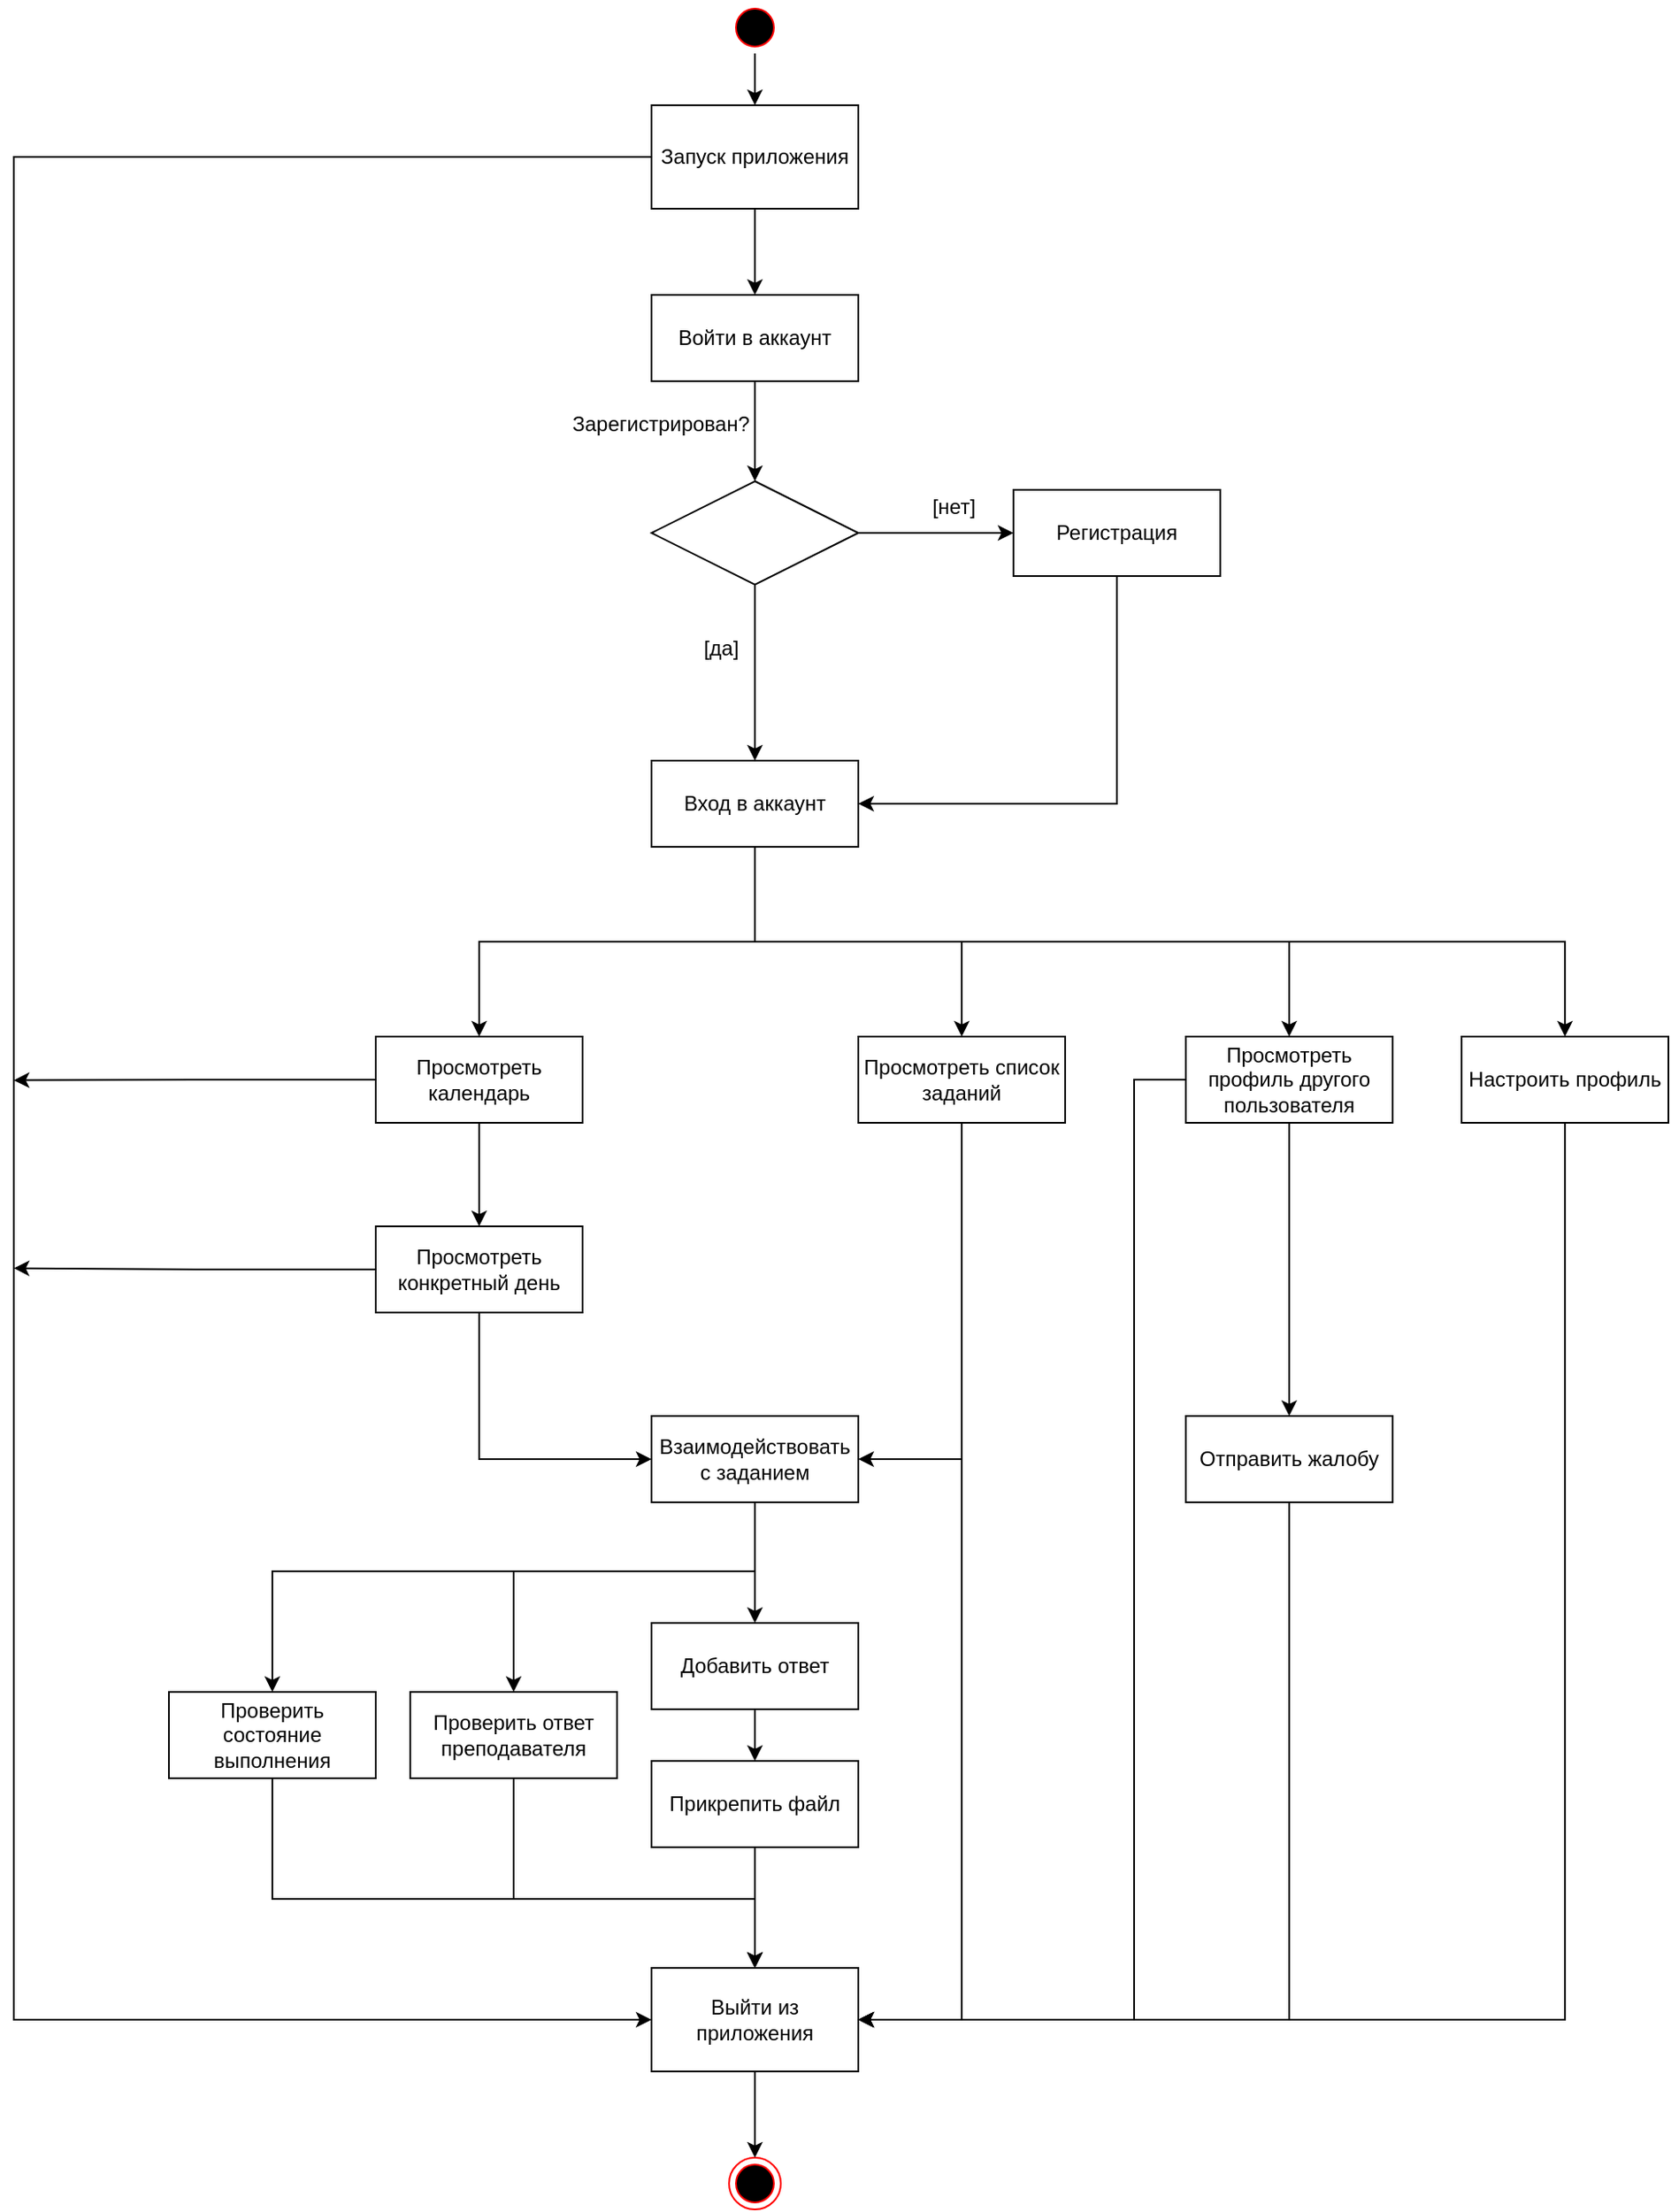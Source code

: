 <mxfile version="24.0.7" type="device">
  <diagram name="Страница 1" id="K_nZ64Utd5DLflTbeKIy">
    <mxGraphModel dx="4064" dy="1169" grid="1" gridSize="10" guides="1" tooltips="1" connect="1" arrows="1" fold="1" page="1" pageScale="1" pageWidth="827" pageHeight="1169" math="0" shadow="0">
      <root>
        <mxCell id="0" />
        <mxCell id="1" parent="0" />
        <mxCell id="NYu8AcVOIsEXXXueLIA_-5" style="edgeStyle=orthogonalEdgeStyle;rounded=0;orthogonalLoop=1;jettySize=auto;html=1;entryX=0;entryY=0.5;entryDx=0;entryDy=0;" parent="1" source="NYu8AcVOIsEXXXueLIA_-7" target="gNkD2l2tRffT2OGlJnD8-1" edge="1">
          <mxGeometry relative="1" as="geometry">
            <mxPoint x="290" y="223" as="targetPoint" />
            <Array as="points">
              <mxPoint x="-140" y="90" />
              <mxPoint x="-140" y="1170" />
            </Array>
          </mxGeometry>
        </mxCell>
        <mxCell id="oowMZ_tj7tG44vQV4qfk-1" style="edgeStyle=orthogonalEdgeStyle;rounded=0;orthogonalLoop=1;jettySize=auto;html=1;exitX=0.5;exitY=1;exitDx=0;exitDy=0;entryX=0.5;entryY=0;entryDx=0;entryDy=0;" parent="1" source="NYu8AcVOIsEXXXueLIA_-7" target="NYu8AcVOIsEXXXueLIA_-10" edge="1">
          <mxGeometry relative="1" as="geometry" />
        </mxCell>
        <mxCell id="NYu8AcVOIsEXXXueLIA_-7" value="Запуск приложения" style="rounded=0;whiteSpace=wrap;html=1;" parent="1" vertex="1">
          <mxGeometry x="230" y="60" width="120" height="60" as="geometry" />
        </mxCell>
        <mxCell id="oowMZ_tj7tG44vQV4qfk-4" style="edgeStyle=orthogonalEdgeStyle;rounded=0;orthogonalLoop=1;jettySize=auto;html=1;exitX=0.5;exitY=1;exitDx=0;exitDy=0;entryX=0.5;entryY=0;entryDx=0;entryDy=0;" parent="1" source="NYu8AcVOIsEXXXueLIA_-10" target="oowMZ_tj7tG44vQV4qfk-2" edge="1">
          <mxGeometry relative="1" as="geometry" />
        </mxCell>
        <mxCell id="NYu8AcVOIsEXXXueLIA_-10" value="Войти в аккаунт" style="html=1;whiteSpace=wrap;" parent="1" vertex="1">
          <mxGeometry x="230" y="170" width="120" height="50" as="geometry" />
        </mxCell>
        <mxCell id="NYu8AcVOIsEXXXueLIA_-18" value="" style="ellipse;html=1;shape=endState;fillColor=#000000;strokeColor=#ff0000;" parent="1" vertex="1">
          <mxGeometry x="275" y="1250" width="30" height="30" as="geometry" />
        </mxCell>
        <mxCell id="oowMZ_tj7tG44vQV4qfk-10" style="edgeStyle=orthogonalEdgeStyle;rounded=0;orthogonalLoop=1;jettySize=auto;html=1;exitX=0.5;exitY=1;exitDx=0;exitDy=0;entryX=1;entryY=0.5;entryDx=0;entryDy=0;" parent="1" source="NYu8AcVOIsEXXXueLIA_-22" target="oowMZ_tj7tG44vQV4qfk-9" edge="1">
          <mxGeometry relative="1" as="geometry" />
        </mxCell>
        <mxCell id="NYu8AcVOIsEXXXueLIA_-22" value="Регистрация" style="whiteSpace=wrap;html=1;fillColor=rgb(255, 255, 255);strokeColor=rgb(0, 0, 0);fontColor=rgb(0, 0, 0);" parent="1" vertex="1">
          <mxGeometry x="440" y="283" width="120" height="50" as="geometry" />
        </mxCell>
        <mxCell id="NYu8AcVOIsEXXXueLIA_-25" style="edgeStyle=orthogonalEdgeStyle;rounded=0;orthogonalLoop=1;jettySize=auto;html=1;entryX=0.5;entryY=0;entryDx=0;entryDy=0;" parent="1" source="NYu8AcVOIsEXXXueLIA_-26" target="NYu8AcVOIsEXXXueLIA_-7" edge="1">
          <mxGeometry relative="1" as="geometry" />
        </mxCell>
        <mxCell id="NYu8AcVOIsEXXXueLIA_-26" value="" style="ellipse;html=1;shape=startState;fillColor=#000000;strokeColor=#ff0000;" parent="1" vertex="1">
          <mxGeometry x="275" width="30" height="30" as="geometry" />
        </mxCell>
        <mxCell id="gNkD2l2tRffT2OGlJnD8-4" style="edgeStyle=orthogonalEdgeStyle;rounded=0;orthogonalLoop=1;jettySize=auto;html=1;entryX=0.5;entryY=0;entryDx=0;entryDy=0;" parent="1" source="gNkD2l2tRffT2OGlJnD8-1" target="NYu8AcVOIsEXXXueLIA_-18" edge="1">
          <mxGeometry relative="1" as="geometry" />
        </mxCell>
        <mxCell id="gNkD2l2tRffT2OGlJnD8-1" value="Выйти из приложения" style="rounded=0;whiteSpace=wrap;html=1;" parent="1" vertex="1">
          <mxGeometry x="230" y="1140" width="120" height="60" as="geometry" />
        </mxCell>
        <mxCell id="oowMZ_tj7tG44vQV4qfk-5" style="edgeStyle=orthogonalEdgeStyle;rounded=0;orthogonalLoop=1;jettySize=auto;html=1;exitX=0.5;exitY=1;exitDx=0;exitDy=0;entryX=0.5;entryY=0;entryDx=0;entryDy=0;" parent="1" source="oowMZ_tj7tG44vQV4qfk-2" target="oowMZ_tj7tG44vQV4qfk-9" edge="1">
          <mxGeometry relative="1" as="geometry">
            <mxPoint x="289.957" y="420" as="targetPoint" />
          </mxGeometry>
        </mxCell>
        <mxCell id="oowMZ_tj7tG44vQV4qfk-6" style="edgeStyle=orthogonalEdgeStyle;rounded=0;orthogonalLoop=1;jettySize=auto;html=1;exitX=1;exitY=0.5;exitDx=0;exitDy=0;entryX=0;entryY=0.5;entryDx=0;entryDy=0;" parent="1" source="oowMZ_tj7tG44vQV4qfk-2" target="NYu8AcVOIsEXXXueLIA_-22" edge="1">
          <mxGeometry relative="1" as="geometry">
            <mxPoint x="440" y="308" as="targetPoint" />
          </mxGeometry>
        </mxCell>
        <mxCell id="oowMZ_tj7tG44vQV4qfk-2" value="" style="rhombus;whiteSpace=wrap;html=1;" parent="1" vertex="1">
          <mxGeometry x="230" y="278" width="120" height="60" as="geometry" />
        </mxCell>
        <mxCell id="oowMZ_tj7tG44vQV4qfk-3" value="Зарегистрирован?" style="text;html=1;align=center;verticalAlign=middle;resizable=0;points=[];autosize=1;strokeColor=none;fillColor=none;" parent="1" vertex="1">
          <mxGeometry x="170" y="230" width="130" height="30" as="geometry" />
        </mxCell>
        <mxCell id="oowMZ_tj7tG44vQV4qfk-7" value="[нет]" style="text;html=1;align=center;verticalAlign=middle;resizable=0;points=[];autosize=1;strokeColor=none;fillColor=none;" parent="1" vertex="1">
          <mxGeometry x="380" y="278" width="50" height="30" as="geometry" />
        </mxCell>
        <mxCell id="oowMZ_tj7tG44vQV4qfk-8" value="[да]" style="text;html=1;align=center;verticalAlign=middle;resizable=0;points=[];autosize=1;strokeColor=none;fillColor=none;" parent="1" vertex="1">
          <mxGeometry x="250" y="360" width="40" height="30" as="geometry" />
        </mxCell>
        <mxCell id="oowMZ_tj7tG44vQV4qfk-16" style="edgeStyle=orthogonalEdgeStyle;rounded=0;orthogonalLoop=1;jettySize=auto;html=1;exitX=0.5;exitY=1;exitDx=0;exitDy=0;" parent="1" source="oowMZ_tj7tG44vQV4qfk-9" target="oowMZ_tj7tG44vQV4qfk-15" edge="1">
          <mxGeometry relative="1" as="geometry">
            <Array as="points">
              <mxPoint x="290" y="545" />
              <mxPoint x="130" y="545" />
            </Array>
          </mxGeometry>
        </mxCell>
        <mxCell id="oowMZ_tj7tG44vQV4qfk-23" style="edgeStyle=orthogonalEdgeStyle;rounded=0;orthogonalLoop=1;jettySize=auto;html=1;exitX=0.5;exitY=1;exitDx=0;exitDy=0;" parent="1" source="oowMZ_tj7tG44vQV4qfk-9" target="oowMZ_tj7tG44vQV4qfk-22" edge="1">
          <mxGeometry relative="1" as="geometry" />
        </mxCell>
        <mxCell id="oowMZ_tj7tG44vQV4qfk-26" style="edgeStyle=orthogonalEdgeStyle;rounded=0;orthogonalLoop=1;jettySize=auto;html=1;exitX=0.5;exitY=1;exitDx=0;exitDy=0;entryX=0.5;entryY=0;entryDx=0;entryDy=0;" parent="1" source="oowMZ_tj7tG44vQV4qfk-9" target="oowMZ_tj7tG44vQV4qfk-25" edge="1">
          <mxGeometry relative="1" as="geometry" />
        </mxCell>
        <mxCell id="oowMZ_tj7tG44vQV4qfk-37" style="edgeStyle=orthogonalEdgeStyle;rounded=0;orthogonalLoop=1;jettySize=auto;html=1;exitX=0.5;exitY=1;exitDx=0;exitDy=0;entryX=0.5;entryY=0;entryDx=0;entryDy=0;" parent="1" source="oowMZ_tj7tG44vQV4qfk-9" target="oowMZ_tj7tG44vQV4qfk-11" edge="1">
          <mxGeometry relative="1" as="geometry" />
        </mxCell>
        <mxCell id="oowMZ_tj7tG44vQV4qfk-9" value="Вход в аккаунт" style="whiteSpace=wrap;html=1;fillColor=rgb(255, 255, 255);strokeColor=rgb(0, 0, 0);fontColor=rgb(0, 0, 0);" parent="1" vertex="1">
          <mxGeometry x="230" y="440" width="120" height="50" as="geometry" />
        </mxCell>
        <mxCell id="oowMZ_tj7tG44vQV4qfk-38" style="edgeStyle=orthogonalEdgeStyle;rounded=0;orthogonalLoop=1;jettySize=auto;html=1;exitX=0.5;exitY=1;exitDx=0;exitDy=0;entryX=1;entryY=0.5;entryDx=0;entryDy=0;" parent="1" source="oowMZ_tj7tG44vQV4qfk-11" target="gNkD2l2tRffT2OGlJnD8-1" edge="1">
          <mxGeometry relative="1" as="geometry" />
        </mxCell>
        <mxCell id="oowMZ_tj7tG44vQV4qfk-11" value="Настроить профиль" style="whiteSpace=wrap;html=1;fillColor=rgb(255, 255, 255);strokeColor=rgb(0, 0, 0);fontColor=rgb(0, 0, 0);" parent="1" vertex="1">
          <mxGeometry x="700" y="600" width="120" height="50" as="geometry" />
        </mxCell>
        <mxCell id="oowMZ_tj7tG44vQV4qfk-18" style="edgeStyle=orthogonalEdgeStyle;rounded=0;orthogonalLoop=1;jettySize=auto;html=1;exitX=0.5;exitY=1;exitDx=0;exitDy=0;entryX=0.5;entryY=0;entryDx=0;entryDy=0;" parent="1" source="oowMZ_tj7tG44vQV4qfk-15" target="oowMZ_tj7tG44vQV4qfk-17" edge="1">
          <mxGeometry relative="1" as="geometry" />
        </mxCell>
        <mxCell id="oowMZ_tj7tG44vQV4qfk-30" style="edgeStyle=orthogonalEdgeStyle;rounded=0;orthogonalLoop=1;jettySize=auto;html=1;exitX=0;exitY=0.5;exitDx=0;exitDy=0;" parent="1" source="oowMZ_tj7tG44vQV4qfk-15" edge="1">
          <mxGeometry relative="1" as="geometry">
            <mxPoint x="-140.0" y="625.316" as="targetPoint" />
          </mxGeometry>
        </mxCell>
        <mxCell id="oowMZ_tj7tG44vQV4qfk-15" value="Просмотреть календарь" style="whiteSpace=wrap;html=1;fillColor=rgb(255, 255, 255);strokeColor=rgb(0, 0, 0);fontColor=rgb(0, 0, 0);" parent="1" vertex="1">
          <mxGeometry x="70" y="600" width="120" height="50" as="geometry" />
        </mxCell>
        <mxCell id="oowMZ_tj7tG44vQV4qfk-20" style="edgeStyle=orthogonalEdgeStyle;rounded=0;orthogonalLoop=1;jettySize=auto;html=1;exitX=0.5;exitY=1;exitDx=0;exitDy=0;entryX=0;entryY=0.5;entryDx=0;entryDy=0;" parent="1" source="oowMZ_tj7tG44vQV4qfk-17" target="oowMZ_tj7tG44vQV4qfk-19" edge="1">
          <mxGeometry relative="1" as="geometry" />
        </mxCell>
        <mxCell id="oowMZ_tj7tG44vQV4qfk-35" style="edgeStyle=orthogonalEdgeStyle;rounded=0;orthogonalLoop=1;jettySize=auto;html=1;exitX=0;exitY=0.5;exitDx=0;exitDy=0;" parent="1" source="oowMZ_tj7tG44vQV4qfk-17" edge="1">
          <mxGeometry relative="1" as="geometry">
            <mxPoint x="-140" y="734.308" as="targetPoint" />
          </mxGeometry>
        </mxCell>
        <mxCell id="oowMZ_tj7tG44vQV4qfk-17" value="Просмотреть конкретный день" style="whiteSpace=wrap;html=1;fillColor=rgb(255, 255, 255);strokeColor=rgb(0, 0, 0);fontColor=rgb(0, 0, 0);" parent="1" vertex="1">
          <mxGeometry x="70" y="710" width="120" height="50" as="geometry" />
        </mxCell>
        <mxCell id="ACUeKVoIydhBSOfqzN04-4" style="edgeStyle=orthogonalEdgeStyle;rounded=0;orthogonalLoop=1;jettySize=auto;html=1;exitX=0.5;exitY=1;exitDx=0;exitDy=0;entryX=0.5;entryY=0;entryDx=0;entryDy=0;" parent="1" source="oowMZ_tj7tG44vQV4qfk-19" target="ACUeKVoIydhBSOfqzN04-1" edge="1">
          <mxGeometry relative="1" as="geometry">
            <Array as="points">
              <mxPoint x="290" y="910" />
              <mxPoint x="10" y="910" />
            </Array>
          </mxGeometry>
        </mxCell>
        <mxCell id="ACUeKVoIydhBSOfqzN04-5" style="edgeStyle=orthogonalEdgeStyle;rounded=0;orthogonalLoop=1;jettySize=auto;html=1;exitX=0.5;exitY=1;exitDx=0;exitDy=0;entryX=0.5;entryY=0;entryDx=0;entryDy=0;" parent="1" source="oowMZ_tj7tG44vQV4qfk-19" target="ACUeKVoIydhBSOfqzN04-2" edge="1">
          <mxGeometry relative="1" as="geometry">
            <Array as="points">
              <mxPoint x="290" y="910" />
              <mxPoint x="150" y="910" />
            </Array>
          </mxGeometry>
        </mxCell>
        <mxCell id="ACUeKVoIydhBSOfqzN04-9" style="edgeStyle=orthogonalEdgeStyle;rounded=0;orthogonalLoop=1;jettySize=auto;html=1;exitX=0.5;exitY=1;exitDx=0;exitDy=0;entryX=0.5;entryY=0;entryDx=0;entryDy=0;" parent="1" source="oowMZ_tj7tG44vQV4qfk-19" target="ACUeKVoIydhBSOfqzN04-8" edge="1">
          <mxGeometry relative="1" as="geometry" />
        </mxCell>
        <mxCell id="oowMZ_tj7tG44vQV4qfk-19" value="Взаимодействовать с заданием" style="whiteSpace=wrap;html=1;fillColor=rgb(255, 255, 255);strokeColor=rgb(0, 0, 0);fontColor=rgb(0, 0, 0);" parent="1" vertex="1">
          <mxGeometry x="230" y="820" width="120" height="50" as="geometry" />
        </mxCell>
        <mxCell id="oowMZ_tj7tG44vQV4qfk-24" style="edgeStyle=orthogonalEdgeStyle;rounded=0;orthogonalLoop=1;jettySize=auto;html=1;exitX=0.5;exitY=1;exitDx=0;exitDy=0;entryX=1;entryY=0.5;entryDx=0;entryDy=0;" parent="1" source="oowMZ_tj7tG44vQV4qfk-22" target="oowMZ_tj7tG44vQV4qfk-19" edge="1">
          <mxGeometry relative="1" as="geometry" />
        </mxCell>
        <mxCell id="oowMZ_tj7tG44vQV4qfk-33" style="edgeStyle=orthogonalEdgeStyle;rounded=0;orthogonalLoop=1;jettySize=auto;html=1;exitX=0.5;exitY=1;exitDx=0;exitDy=0;entryX=1;entryY=0.5;entryDx=0;entryDy=0;" parent="1" source="oowMZ_tj7tG44vQV4qfk-22" target="gNkD2l2tRffT2OGlJnD8-1" edge="1">
          <mxGeometry relative="1" as="geometry" />
        </mxCell>
        <mxCell id="oowMZ_tj7tG44vQV4qfk-22" value="Просмотреть список заданий" style="whiteSpace=wrap;html=1;fillColor=rgb(255, 255, 255);strokeColor=rgb(0, 0, 0);fontColor=rgb(0, 0, 0);" parent="1" vertex="1">
          <mxGeometry x="350" y="600" width="120" height="50" as="geometry" />
        </mxCell>
        <mxCell id="oowMZ_tj7tG44vQV4qfk-29" style="edgeStyle=orthogonalEdgeStyle;rounded=0;orthogonalLoop=1;jettySize=auto;html=1;exitX=0.5;exitY=1;exitDx=0;exitDy=0;entryX=0.5;entryY=0;entryDx=0;entryDy=0;" parent="1" source="oowMZ_tj7tG44vQV4qfk-25" target="oowMZ_tj7tG44vQV4qfk-28" edge="1">
          <mxGeometry relative="1" as="geometry" />
        </mxCell>
        <mxCell id="oowMZ_tj7tG44vQV4qfk-36" style="edgeStyle=orthogonalEdgeStyle;rounded=0;orthogonalLoop=1;jettySize=auto;html=1;exitX=0;exitY=0.5;exitDx=0;exitDy=0;entryX=1;entryY=0.5;entryDx=0;entryDy=0;" parent="1" source="oowMZ_tj7tG44vQV4qfk-25" target="gNkD2l2tRffT2OGlJnD8-1" edge="1">
          <mxGeometry relative="1" as="geometry">
            <Array as="points">
              <mxPoint x="510" y="625" />
              <mxPoint x="510" y="1170" />
            </Array>
          </mxGeometry>
        </mxCell>
        <mxCell id="oowMZ_tj7tG44vQV4qfk-25" value="Просмотреть профиль другого пользователя" style="whiteSpace=wrap;html=1;fillColor=rgb(255, 255, 255);strokeColor=rgb(0, 0, 0);fontColor=rgb(0, 0, 0);" parent="1" vertex="1">
          <mxGeometry x="540" y="600" width="120" height="50" as="geometry" />
        </mxCell>
        <mxCell id="oowMZ_tj7tG44vQV4qfk-34" style="edgeStyle=orthogonalEdgeStyle;rounded=0;orthogonalLoop=1;jettySize=auto;html=1;exitX=0.5;exitY=1;exitDx=0;exitDy=0;entryX=1;entryY=0.5;entryDx=0;entryDy=0;" parent="1" source="oowMZ_tj7tG44vQV4qfk-28" target="gNkD2l2tRffT2OGlJnD8-1" edge="1">
          <mxGeometry relative="1" as="geometry" />
        </mxCell>
        <mxCell id="oowMZ_tj7tG44vQV4qfk-28" value="Отправить жалобу" style="whiteSpace=wrap;html=1;fillColor=rgb(255, 255, 255);strokeColor=rgb(0, 0, 0);fontColor=rgb(0, 0, 0);" parent="1" vertex="1">
          <mxGeometry x="540" y="820" width="120" height="50" as="geometry" />
        </mxCell>
        <mxCell id="ACUeKVoIydhBSOfqzN04-6" style="edgeStyle=orthogonalEdgeStyle;rounded=0;orthogonalLoop=1;jettySize=auto;html=1;exitX=0.5;exitY=1;exitDx=0;exitDy=0;entryX=0.5;entryY=0;entryDx=0;entryDy=0;" parent="1" source="ACUeKVoIydhBSOfqzN04-1" target="gNkD2l2tRffT2OGlJnD8-1" edge="1">
          <mxGeometry relative="1" as="geometry">
            <Array as="points">
              <mxPoint x="10" y="1100" />
              <mxPoint x="290" y="1100" />
            </Array>
          </mxGeometry>
        </mxCell>
        <mxCell id="ACUeKVoIydhBSOfqzN04-1" value="Проверить состояние выполнения" style="whiteSpace=wrap;html=1;fillColor=rgb(255, 255, 255);strokeColor=rgb(0, 0, 0);fontColor=rgb(0, 0, 0);" parent="1" vertex="1">
          <mxGeometry x="-50" y="980" width="120" height="50" as="geometry" />
        </mxCell>
        <mxCell id="ACUeKVoIydhBSOfqzN04-7" style="edgeStyle=orthogonalEdgeStyle;rounded=0;orthogonalLoop=1;jettySize=auto;html=1;exitX=0.5;exitY=1;exitDx=0;exitDy=0;" parent="1" source="ACUeKVoIydhBSOfqzN04-2" edge="1">
          <mxGeometry relative="1" as="geometry">
            <mxPoint x="290" y="1140.0" as="targetPoint" />
            <Array as="points">
              <mxPoint x="150" y="1100" />
              <mxPoint x="290" y="1100" />
            </Array>
          </mxGeometry>
        </mxCell>
        <mxCell id="ACUeKVoIydhBSOfqzN04-2" value="Проверить ответ преподавателя" style="whiteSpace=wrap;html=1;fillColor=rgb(255, 255, 255);strokeColor=rgb(0, 0, 0);fontColor=rgb(0, 0, 0);" parent="1" vertex="1">
          <mxGeometry x="90" y="980" width="120" height="50" as="geometry" />
        </mxCell>
        <mxCell id="ACUeKVoIydhBSOfqzN04-12" style="edgeStyle=orthogonalEdgeStyle;rounded=0;orthogonalLoop=1;jettySize=auto;html=1;exitX=0.5;exitY=1;exitDx=0;exitDy=0;entryX=0.5;entryY=0;entryDx=0;entryDy=0;" parent="1" source="ACUeKVoIydhBSOfqzN04-8" target="ACUeKVoIydhBSOfqzN04-11" edge="1">
          <mxGeometry relative="1" as="geometry" />
        </mxCell>
        <mxCell id="ACUeKVoIydhBSOfqzN04-8" value="Добавить ответ" style="whiteSpace=wrap;html=1;fillColor=rgb(255, 255, 255);strokeColor=rgb(0, 0, 0);fontColor=rgb(0, 0, 0);" parent="1" vertex="1">
          <mxGeometry x="230" y="940" width="120" height="50" as="geometry" />
        </mxCell>
        <mxCell id="ACUeKVoIydhBSOfqzN04-13" style="edgeStyle=orthogonalEdgeStyle;rounded=0;orthogonalLoop=1;jettySize=auto;html=1;exitX=0.5;exitY=1;exitDx=0;exitDy=0;entryX=0.5;entryY=0;entryDx=0;entryDy=0;" parent="1" source="ACUeKVoIydhBSOfqzN04-11" target="gNkD2l2tRffT2OGlJnD8-1" edge="1">
          <mxGeometry relative="1" as="geometry" />
        </mxCell>
        <mxCell id="ACUeKVoIydhBSOfqzN04-11" value="Прикрепить файл" style="whiteSpace=wrap;html=1;fillColor=rgb(255, 255, 255);strokeColor=rgb(0, 0, 0);fontColor=rgb(0, 0, 0);" parent="1" vertex="1">
          <mxGeometry x="230" y="1020" width="120" height="50" as="geometry" />
        </mxCell>
      </root>
    </mxGraphModel>
  </diagram>
</mxfile>
